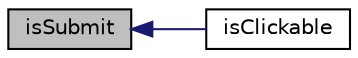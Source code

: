 digraph "isSubmit"
{
  edge [fontname="Helvetica",fontsize="10",labelfontname="Helvetica",labelfontsize="10"];
  node [fontname="Helvetica",fontsize="10",shape=record];
  rankdir="LR";
  Node1 [label="isSubmit",height=0.2,width=0.4,color="black", fillcolor="grey75", style="filled" fontcolor="black"];
  Node1 -> Node2 [dir="back",color="midnightblue",fontsize="10",style="solid",fontname="Helvetica"];
  Node2 [label="isClickable",height=0.2,width=0.4,color="black", fillcolor="white", style="filled",URL="$class_simple_browser.html#ae5b52663f4999e80cb74be17c827918f"];
}
